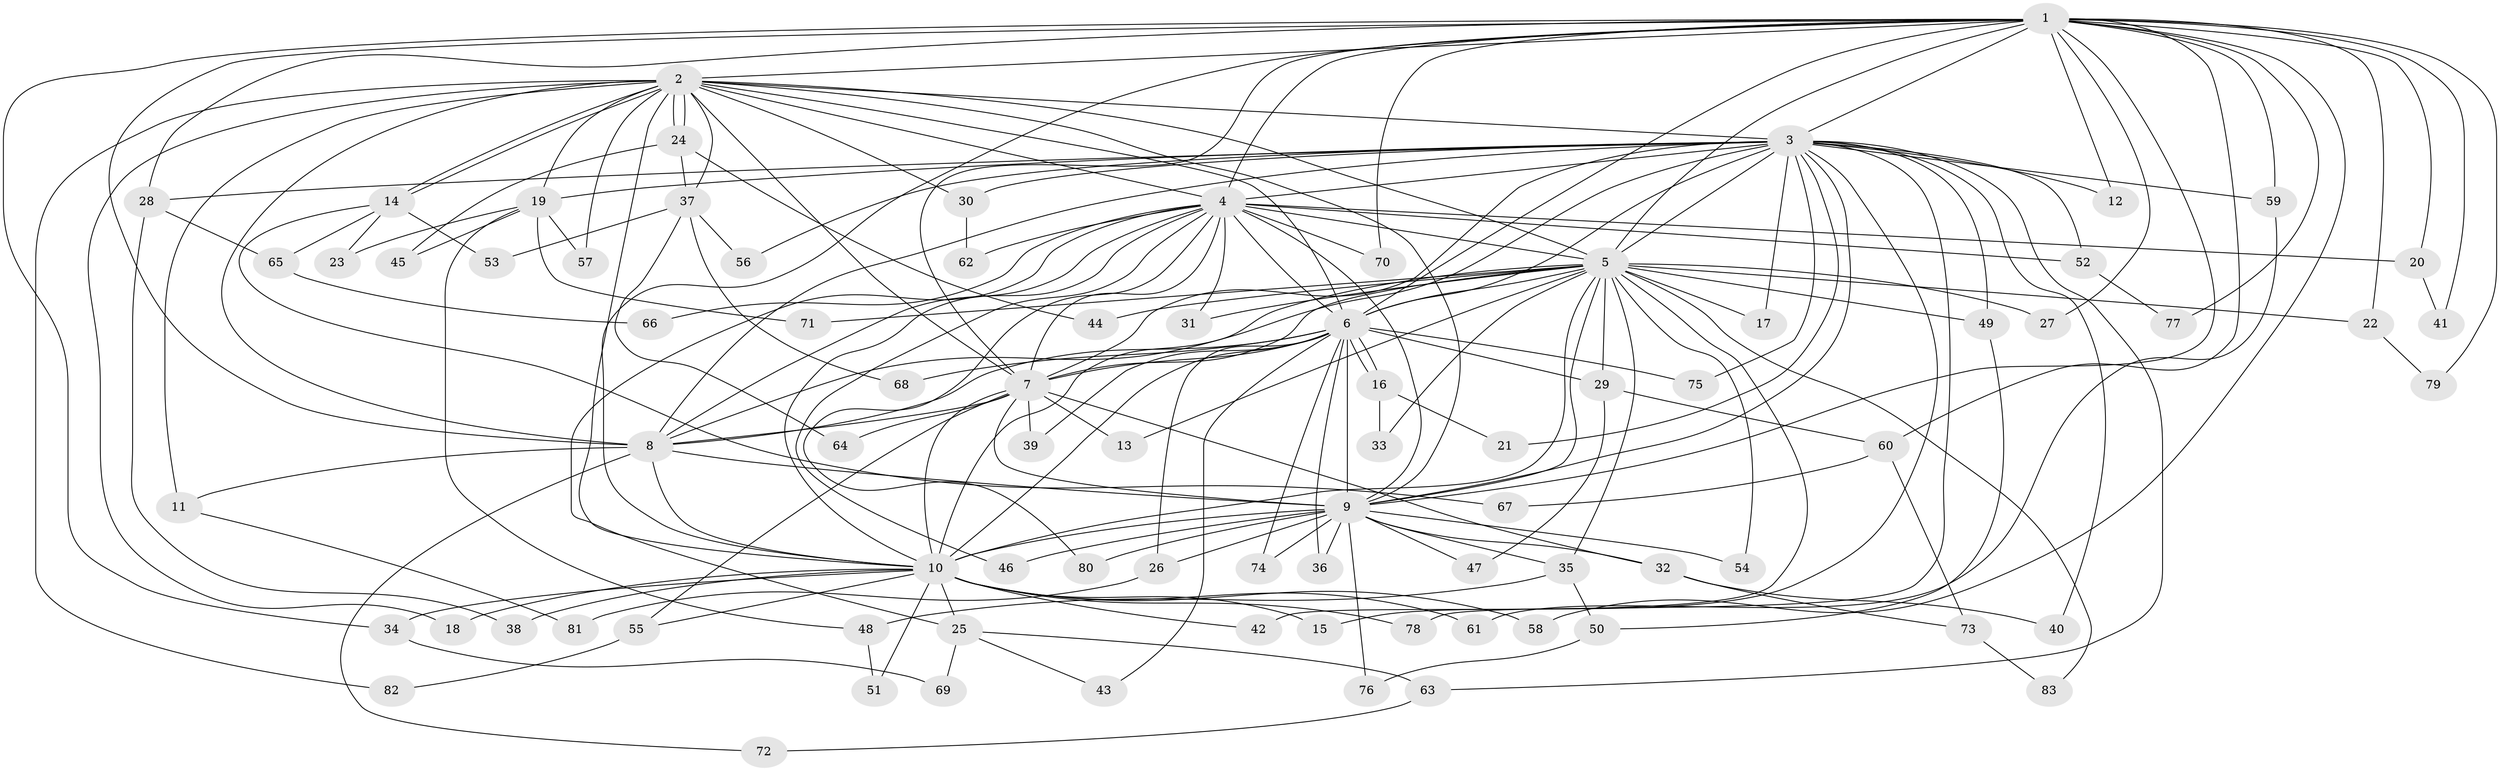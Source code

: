 // coarse degree distribution, {18: 0.031746031746031744, 19: 0.015873015873015872, 24: 0.015873015873015872, 16: 0.015873015873015872, 21: 0.015873015873015872, 12: 0.015873015873015872, 17: 0.031746031746031744, 2: 0.5555555555555556, 6: 0.015873015873015872, 4: 0.06349206349206349, 8: 0.031746031746031744, 3: 0.15873015873015872, 5: 0.031746031746031744}
// Generated by graph-tools (version 1.1) at 2025/41/03/06/25 10:41:32]
// undirected, 83 vertices, 191 edges
graph export_dot {
graph [start="1"]
  node [color=gray90,style=filled];
  1;
  2;
  3;
  4;
  5;
  6;
  7;
  8;
  9;
  10;
  11;
  12;
  13;
  14;
  15;
  16;
  17;
  18;
  19;
  20;
  21;
  22;
  23;
  24;
  25;
  26;
  27;
  28;
  29;
  30;
  31;
  32;
  33;
  34;
  35;
  36;
  37;
  38;
  39;
  40;
  41;
  42;
  43;
  44;
  45;
  46;
  47;
  48;
  49;
  50;
  51;
  52;
  53;
  54;
  55;
  56;
  57;
  58;
  59;
  60;
  61;
  62;
  63;
  64;
  65;
  66;
  67;
  68;
  69;
  70;
  71;
  72;
  73;
  74;
  75;
  76;
  77;
  78;
  79;
  80;
  81;
  82;
  83;
  1 -- 2;
  1 -- 3;
  1 -- 4;
  1 -- 5;
  1 -- 6;
  1 -- 7;
  1 -- 8;
  1 -- 9;
  1 -- 10;
  1 -- 12;
  1 -- 20;
  1 -- 22;
  1 -- 27;
  1 -- 28;
  1 -- 34;
  1 -- 41;
  1 -- 58;
  1 -- 59;
  1 -- 60;
  1 -- 70;
  1 -- 77;
  1 -- 79;
  2 -- 3;
  2 -- 4;
  2 -- 5;
  2 -- 6;
  2 -- 7;
  2 -- 8;
  2 -- 9;
  2 -- 10;
  2 -- 11;
  2 -- 14;
  2 -- 14;
  2 -- 18;
  2 -- 19;
  2 -- 24;
  2 -- 24;
  2 -- 30;
  2 -- 37;
  2 -- 57;
  2 -- 82;
  3 -- 4;
  3 -- 5;
  3 -- 6;
  3 -- 7;
  3 -- 8;
  3 -- 9;
  3 -- 10;
  3 -- 12;
  3 -- 15;
  3 -- 17;
  3 -- 19;
  3 -- 21;
  3 -- 28;
  3 -- 30;
  3 -- 40;
  3 -- 49;
  3 -- 52;
  3 -- 56;
  3 -- 59;
  3 -- 63;
  3 -- 75;
  3 -- 78;
  4 -- 5;
  4 -- 6;
  4 -- 7;
  4 -- 8;
  4 -- 9;
  4 -- 10;
  4 -- 20;
  4 -- 25;
  4 -- 31;
  4 -- 46;
  4 -- 52;
  4 -- 62;
  4 -- 66;
  4 -- 70;
  4 -- 80;
  5 -- 6;
  5 -- 7;
  5 -- 8;
  5 -- 9;
  5 -- 10;
  5 -- 13;
  5 -- 17;
  5 -- 22;
  5 -- 27;
  5 -- 29;
  5 -- 31;
  5 -- 33;
  5 -- 35;
  5 -- 42;
  5 -- 44;
  5 -- 49;
  5 -- 54;
  5 -- 71;
  5 -- 83;
  6 -- 7;
  6 -- 8;
  6 -- 9;
  6 -- 10;
  6 -- 16;
  6 -- 16;
  6 -- 26;
  6 -- 29;
  6 -- 36;
  6 -- 39;
  6 -- 43;
  6 -- 68;
  6 -- 74;
  6 -- 75;
  7 -- 8;
  7 -- 9;
  7 -- 10;
  7 -- 13;
  7 -- 32;
  7 -- 39;
  7 -- 55;
  7 -- 64;
  8 -- 9;
  8 -- 10;
  8 -- 11;
  8 -- 72;
  9 -- 10;
  9 -- 26;
  9 -- 32;
  9 -- 35;
  9 -- 36;
  9 -- 46;
  9 -- 47;
  9 -- 54;
  9 -- 74;
  9 -- 76;
  9 -- 80;
  10 -- 15;
  10 -- 18;
  10 -- 25;
  10 -- 34;
  10 -- 38;
  10 -- 42;
  10 -- 51;
  10 -- 55;
  10 -- 58;
  10 -- 61;
  10 -- 78;
  11 -- 81;
  14 -- 23;
  14 -- 53;
  14 -- 65;
  14 -- 67;
  16 -- 21;
  16 -- 33;
  19 -- 23;
  19 -- 45;
  19 -- 48;
  19 -- 57;
  19 -- 71;
  20 -- 41;
  22 -- 79;
  24 -- 37;
  24 -- 44;
  24 -- 45;
  25 -- 43;
  25 -- 63;
  25 -- 69;
  26 -- 81;
  28 -- 38;
  28 -- 65;
  29 -- 47;
  29 -- 60;
  30 -- 62;
  32 -- 40;
  32 -- 73;
  34 -- 69;
  35 -- 48;
  35 -- 50;
  37 -- 53;
  37 -- 56;
  37 -- 64;
  37 -- 68;
  48 -- 51;
  49 -- 50;
  50 -- 76;
  52 -- 77;
  55 -- 82;
  59 -- 61;
  60 -- 67;
  60 -- 73;
  63 -- 72;
  65 -- 66;
  73 -- 83;
}
